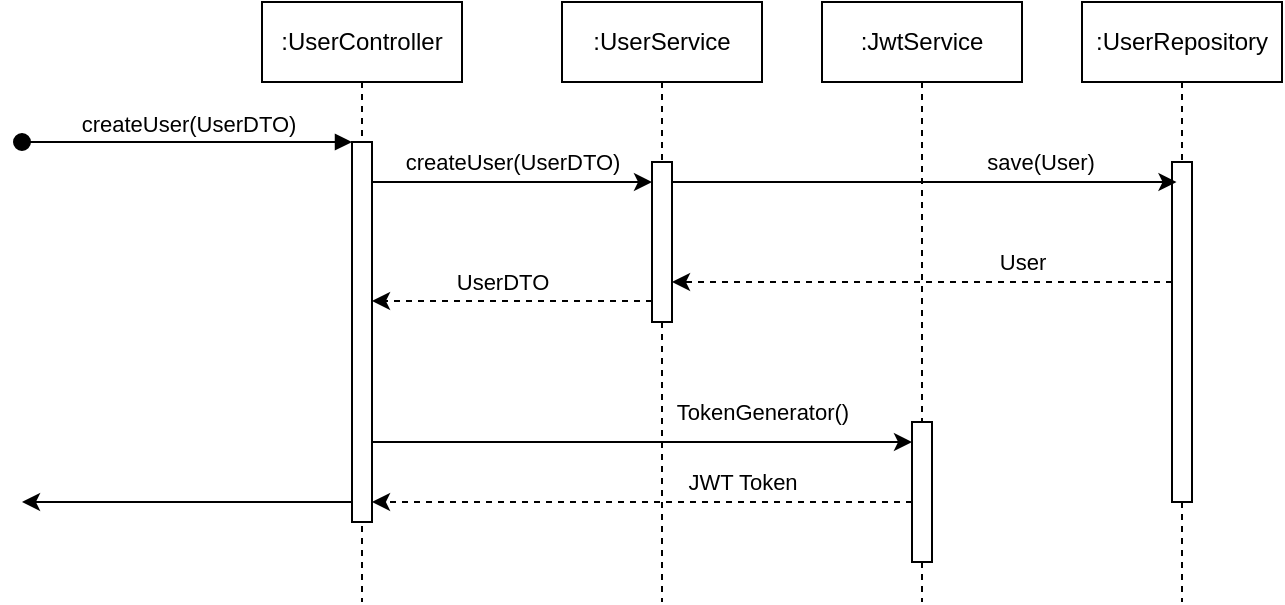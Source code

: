 <mxfile version="22.1.5" type="device">
  <diagram name="Page-1" id="2YBvvXClWsGukQMizWep">
    <mxGraphModel dx="1434" dy="792" grid="1" gridSize="10" guides="1" tooltips="1" connect="1" arrows="1" fold="1" page="1" pageScale="1" pageWidth="850" pageHeight="1100" math="0" shadow="0">
      <root>
        <mxCell id="0" />
        <mxCell id="1" parent="0" />
        <mxCell id="aM9ryv3xv72pqoxQDRHE-1" value=":UserController" style="shape=umlLifeline;perimeter=lifelinePerimeter;whiteSpace=wrap;html=1;container=0;dropTarget=0;collapsible=0;recursiveResize=0;outlineConnect=0;portConstraint=eastwest;newEdgeStyle={&quot;edgeStyle&quot;:&quot;elbowEdgeStyle&quot;,&quot;elbow&quot;:&quot;vertical&quot;,&quot;curved&quot;:0,&quot;rounded&quot;:0};" parent="1" vertex="1">
          <mxGeometry x="270" y="50" width="100" height="300" as="geometry" />
        </mxCell>
        <mxCell id="aM9ryv3xv72pqoxQDRHE-2" value="" style="html=1;points=[];perimeter=orthogonalPerimeter;outlineConnect=0;targetShapes=umlLifeline;portConstraint=eastwest;newEdgeStyle={&quot;edgeStyle&quot;:&quot;elbowEdgeStyle&quot;,&quot;elbow&quot;:&quot;vertical&quot;,&quot;curved&quot;:0,&quot;rounded&quot;:0};" parent="aM9ryv3xv72pqoxQDRHE-1" vertex="1">
          <mxGeometry x="45" y="70" width="10" height="190" as="geometry" />
        </mxCell>
        <mxCell id="aM9ryv3xv72pqoxQDRHE-3" value="createUser(UserDTO)" style="html=1;verticalAlign=bottom;startArrow=oval;endArrow=block;startSize=8;edgeStyle=elbowEdgeStyle;elbow=vertical;curved=0;rounded=0;" parent="aM9ryv3xv72pqoxQDRHE-1" target="aM9ryv3xv72pqoxQDRHE-2" edge="1">
          <mxGeometry relative="1" as="geometry">
            <mxPoint x="-120" y="70" as="sourcePoint" />
          </mxGeometry>
        </mxCell>
        <mxCell id="aM9ryv3xv72pqoxQDRHE-5" value=":UserService" style="shape=umlLifeline;perimeter=lifelinePerimeter;whiteSpace=wrap;html=1;container=0;dropTarget=0;collapsible=0;recursiveResize=0;outlineConnect=0;portConstraint=eastwest;newEdgeStyle={&quot;edgeStyle&quot;:&quot;elbowEdgeStyle&quot;,&quot;elbow&quot;:&quot;vertical&quot;,&quot;curved&quot;:0,&quot;rounded&quot;:0};" parent="1" vertex="1">
          <mxGeometry x="420" y="50" width="100" height="300" as="geometry" />
        </mxCell>
        <mxCell id="aM9ryv3xv72pqoxQDRHE-6" value="" style="html=1;points=[];perimeter=orthogonalPerimeter;outlineConnect=0;targetShapes=umlLifeline;portConstraint=eastwest;newEdgeStyle={&quot;edgeStyle&quot;:&quot;elbowEdgeStyle&quot;,&quot;elbow&quot;:&quot;vertical&quot;,&quot;curved&quot;:0,&quot;rounded&quot;:0};" parent="aM9ryv3xv72pqoxQDRHE-5" vertex="1">
          <mxGeometry x="45" y="80" width="10" height="80" as="geometry" />
        </mxCell>
        <mxCell id="2n_RURBt3YMvIVnR5Tpt-3" value=":UserRepository" style="shape=umlLifeline;perimeter=lifelinePerimeter;whiteSpace=wrap;html=1;container=0;dropTarget=0;collapsible=0;recursiveResize=0;outlineConnect=0;portConstraint=eastwest;newEdgeStyle={&quot;edgeStyle&quot;:&quot;elbowEdgeStyle&quot;,&quot;elbow&quot;:&quot;vertical&quot;,&quot;curved&quot;:0,&quot;rounded&quot;:0};" parent="1" vertex="1">
          <mxGeometry x="680" y="50" width="100" height="300" as="geometry" />
        </mxCell>
        <mxCell id="2n_RURBt3YMvIVnR5Tpt-4" value="" style="html=1;points=[];perimeter=orthogonalPerimeter;outlineConnect=0;targetShapes=umlLifeline;portConstraint=eastwest;newEdgeStyle={&quot;edgeStyle&quot;:&quot;elbowEdgeStyle&quot;,&quot;elbow&quot;:&quot;vertical&quot;,&quot;curved&quot;:0,&quot;rounded&quot;:0};" parent="2n_RURBt3YMvIVnR5Tpt-3" vertex="1">
          <mxGeometry x="45" y="80" width="10" height="170" as="geometry" />
        </mxCell>
        <mxCell id="2n_RURBt3YMvIVnR5Tpt-11" value=":JwtService" style="shape=umlLifeline;perimeter=lifelinePerimeter;whiteSpace=wrap;html=1;container=0;dropTarget=0;collapsible=0;recursiveResize=0;outlineConnect=0;portConstraint=eastwest;newEdgeStyle={&quot;edgeStyle&quot;:&quot;elbowEdgeStyle&quot;,&quot;elbow&quot;:&quot;vertical&quot;,&quot;curved&quot;:0,&quot;rounded&quot;:0};" parent="1" vertex="1">
          <mxGeometry x="550" y="50" width="100" height="300" as="geometry" />
        </mxCell>
        <mxCell id="2n_RURBt3YMvIVnR5Tpt-12" value="" style="html=1;points=[];perimeter=orthogonalPerimeter;outlineConnect=0;targetShapes=umlLifeline;portConstraint=eastwest;newEdgeStyle={&quot;edgeStyle&quot;:&quot;elbowEdgeStyle&quot;,&quot;elbow&quot;:&quot;vertical&quot;,&quot;curved&quot;:0,&quot;rounded&quot;:0};" parent="2n_RURBt3YMvIVnR5Tpt-11" vertex="1">
          <mxGeometry x="45" y="210" width="10" height="70" as="geometry" />
        </mxCell>
        <mxCell id="2n_RURBt3YMvIVnR5Tpt-15" value="createUser(UserDTO)" style="edgeStyle=elbowEdgeStyle;rounded=0;orthogonalLoop=1;jettySize=auto;html=1;elbow=vertical;curved=0;" parent="1" edge="1">
          <mxGeometry y="10" relative="1" as="geometry">
            <mxPoint x="325" y="140" as="sourcePoint" />
            <mxPoint x="465" y="140" as="targetPoint" />
            <mxPoint as="offset" />
          </mxGeometry>
        </mxCell>
        <mxCell id="2n_RURBt3YMvIVnR5Tpt-16" style="edgeStyle=elbowEdgeStyle;rounded=0;orthogonalLoop=1;jettySize=auto;html=1;elbow=vertical;curved=0;" parent="1" source="aM9ryv3xv72pqoxQDRHE-6" edge="1">
          <mxGeometry relative="1" as="geometry">
            <mxPoint x="472.75" y="140" as="sourcePoint" />
            <mxPoint x="727.25" y="140" as="targetPoint" />
          </mxGeometry>
        </mxCell>
        <mxCell id="2n_RURBt3YMvIVnR5Tpt-17" value="save(User)" style="edgeLabel;html=1;align=center;verticalAlign=middle;resizable=0;points=[];" parent="2n_RURBt3YMvIVnR5Tpt-16" vertex="1" connectable="0">
          <mxGeometry x="0.163" y="1" relative="1" as="geometry">
            <mxPoint x="37" y="-9" as="offset" />
          </mxGeometry>
        </mxCell>
        <mxCell id="2n_RURBt3YMvIVnR5Tpt-18" style="edgeStyle=elbowEdgeStyle;rounded=0;orthogonalLoop=1;jettySize=auto;html=1;elbow=vertical;curved=0;dashed=1;" parent="1" edge="1">
          <mxGeometry relative="1" as="geometry">
            <mxPoint x="725" y="190" as="sourcePoint" />
            <mxPoint x="475" y="190" as="targetPoint" />
          </mxGeometry>
        </mxCell>
        <mxCell id="2n_RURBt3YMvIVnR5Tpt-19" value="User" style="edgeLabel;html=1;align=center;verticalAlign=middle;resizable=0;points=[];" parent="2n_RURBt3YMvIVnR5Tpt-18" vertex="1" connectable="0">
          <mxGeometry x="-0.432" relative="1" as="geometry">
            <mxPoint x="-4" y="-10" as="offset" />
          </mxGeometry>
        </mxCell>
        <mxCell id="2n_RURBt3YMvIVnR5Tpt-20" value="UserDTO" style="edgeStyle=elbowEdgeStyle;rounded=0;orthogonalLoop=1;jettySize=auto;html=1;elbow=horizontal;curved=0;dashed=1;" parent="1" edge="1">
          <mxGeometry x="0.071" y="-10" relative="1" as="geometry">
            <mxPoint x="465" y="199.5" as="sourcePoint" />
            <mxPoint x="325" y="199.5" as="targetPoint" />
            <Array as="points">
              <mxPoint x="390" y="199.5" />
            </Array>
            <mxPoint as="offset" />
          </mxGeometry>
        </mxCell>
        <mxCell id="2n_RURBt3YMvIVnR5Tpt-21" style="edgeStyle=elbowEdgeStyle;rounded=0;orthogonalLoop=1;jettySize=auto;html=1;elbow=vertical;curved=0;" parent="1" source="aM9ryv3xv72pqoxQDRHE-2" target="2n_RURBt3YMvIVnR5Tpt-12" edge="1">
          <mxGeometry relative="1" as="geometry">
            <Array as="points">
              <mxPoint x="530" y="270" />
            </Array>
          </mxGeometry>
        </mxCell>
        <mxCell id="2n_RURBt3YMvIVnR5Tpt-22" value="TokenGenerator()" style="edgeLabel;html=1;align=center;verticalAlign=middle;resizable=0;points=[];" parent="2n_RURBt3YMvIVnR5Tpt-21" vertex="1" connectable="0">
          <mxGeometry x="0.378" y="-3" relative="1" as="geometry">
            <mxPoint x="9" y="-18" as="offset" />
          </mxGeometry>
        </mxCell>
        <mxCell id="2n_RURBt3YMvIVnR5Tpt-23" style="edgeStyle=elbowEdgeStyle;rounded=0;orthogonalLoop=1;jettySize=auto;html=1;elbow=vertical;curved=0;dashed=1;" parent="1" edge="1">
          <mxGeometry relative="1" as="geometry">
            <mxPoint x="595" y="300" as="sourcePoint" />
            <mxPoint x="325" y="300" as="targetPoint" />
          </mxGeometry>
        </mxCell>
        <mxCell id="2n_RURBt3YMvIVnR5Tpt-24" value="JWT Token" style="edgeLabel;html=1;align=center;verticalAlign=middle;resizable=0;points=[];" parent="2n_RURBt3YMvIVnR5Tpt-23" vertex="1" connectable="0">
          <mxGeometry x="-0.548" y="-3" relative="1" as="geometry">
            <mxPoint x="-24" y="-7" as="offset" />
          </mxGeometry>
        </mxCell>
        <mxCell id="slL7mv04XbMMT39n-K12-1" value="" style="endArrow=classic;html=1;rounded=0;" edge="1" parent="1" source="aM9ryv3xv72pqoxQDRHE-2">
          <mxGeometry width="50" height="50" relative="1" as="geometry">
            <mxPoint x="400" y="330" as="sourcePoint" />
            <mxPoint x="150" y="300" as="targetPoint" />
          </mxGeometry>
        </mxCell>
      </root>
    </mxGraphModel>
  </diagram>
</mxfile>
